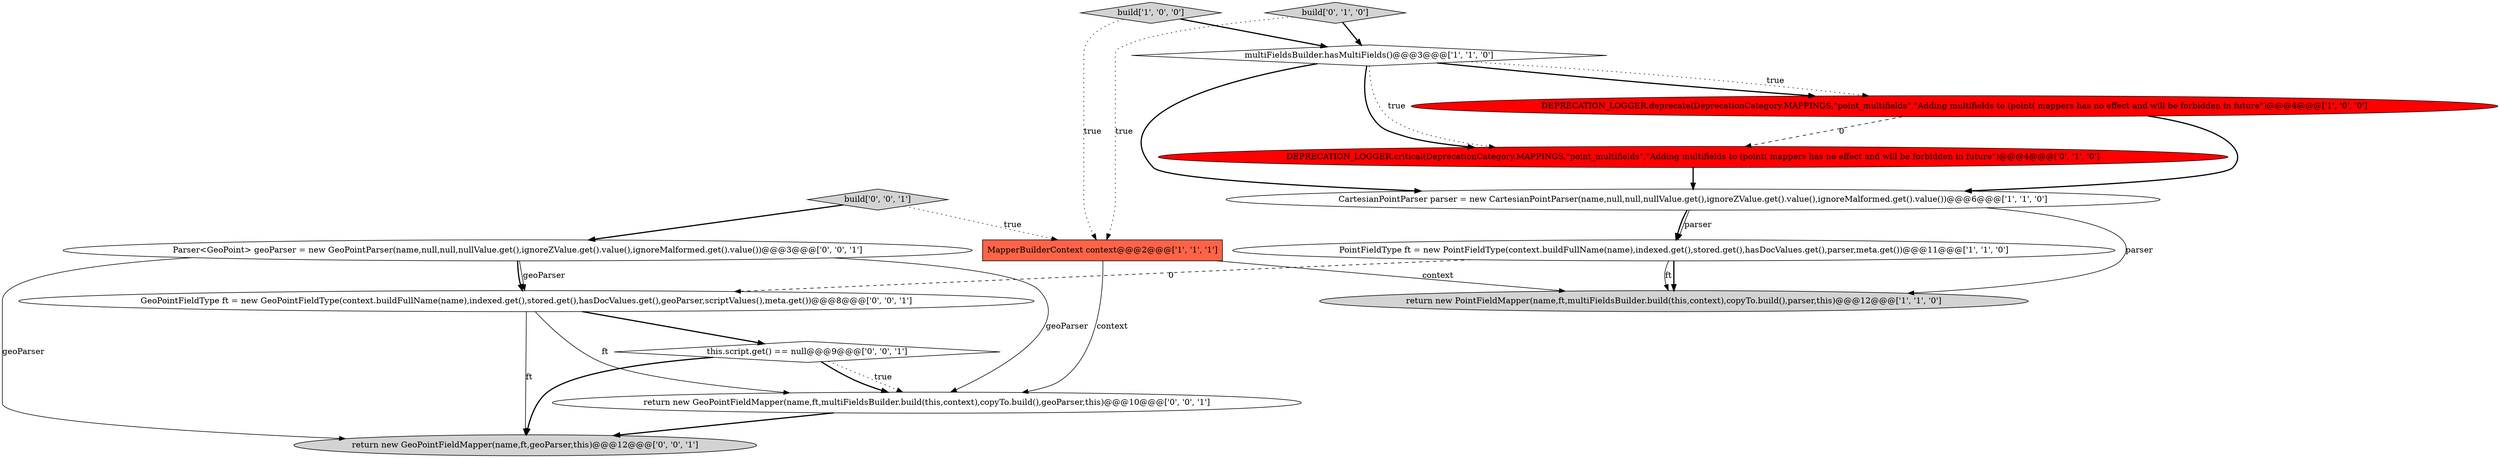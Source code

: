 digraph {
1 [style = filled, label = "build['1', '0', '0']", fillcolor = lightgray, shape = diamond image = "AAA0AAABBB1BBB"];
9 [style = filled, label = "build['0', '0', '1']", fillcolor = lightgray, shape = diamond image = "AAA0AAABBB3BBB"];
10 [style = filled, label = "return new GeoPointFieldMapper(name,ft,geoParser,this)@@@12@@@['0', '0', '1']", fillcolor = lightgray, shape = ellipse image = "AAA0AAABBB3BBB"];
4 [style = filled, label = "MapperBuilderContext context@@@2@@@['1', '1', '1']", fillcolor = tomato, shape = box image = "AAA0AAABBB1BBB"];
8 [style = filled, label = "build['0', '1', '0']", fillcolor = lightgray, shape = diamond image = "AAA0AAABBB2BBB"];
14 [style = filled, label = "this.script.get() == null@@@9@@@['0', '0', '1']", fillcolor = white, shape = diamond image = "AAA0AAABBB3BBB"];
5 [style = filled, label = "multiFieldsBuilder.hasMultiFields()@@@3@@@['1', '1', '0']", fillcolor = white, shape = diamond image = "AAA0AAABBB1BBB"];
6 [style = filled, label = "return new PointFieldMapper(name,ft,multiFieldsBuilder.build(this,context),copyTo.build(),parser,this)@@@12@@@['1', '1', '0']", fillcolor = lightgray, shape = ellipse image = "AAA0AAABBB1BBB"];
12 [style = filled, label = "Parser<GeoPoint> geoParser = new GeoPointParser(name,null,null,nullValue.get(),ignoreZValue.get().value(),ignoreMalformed.get().value())@@@3@@@['0', '0', '1']", fillcolor = white, shape = ellipse image = "AAA0AAABBB3BBB"];
2 [style = filled, label = "CartesianPointParser parser = new CartesianPointParser(name,null,null,nullValue.get(),ignoreZValue.get().value(),ignoreMalformed.get().value())@@@6@@@['1', '1', '0']", fillcolor = white, shape = ellipse image = "AAA0AAABBB1BBB"];
11 [style = filled, label = "return new GeoPointFieldMapper(name,ft,multiFieldsBuilder.build(this,context),copyTo.build(),geoParser,this)@@@10@@@['0', '0', '1']", fillcolor = white, shape = ellipse image = "AAA0AAABBB3BBB"];
7 [style = filled, label = "DEPRECATION_LOGGER.critical(DeprecationCategory.MAPPINGS,\"point_multifields\",\"Adding multifields to (point( mappers has no effect and will be forbidden in future\")@@@4@@@['0', '1', '0']", fillcolor = red, shape = ellipse image = "AAA1AAABBB2BBB"];
3 [style = filled, label = "PointFieldType ft = new PointFieldType(context.buildFullName(name),indexed.get(),stored.get(),hasDocValues.get(),parser,meta.get())@@@11@@@['1', '1', '0']", fillcolor = white, shape = ellipse image = "AAA0AAABBB1BBB"];
13 [style = filled, label = "GeoPointFieldType ft = new GeoPointFieldType(context.buildFullName(name),indexed.get(),stored.get(),hasDocValues.get(),geoParser,scriptValues(),meta.get())@@@8@@@['0', '0', '1']", fillcolor = white, shape = ellipse image = "AAA0AAABBB3BBB"];
0 [style = filled, label = "DEPRECATION_LOGGER.deprecate(DeprecationCategory.MAPPINGS,\"point_multifields\",\"Adding multifields to (point( mappers has no effect and will be forbidden in future\")@@@4@@@['1', '0', '0']", fillcolor = red, shape = ellipse image = "AAA1AAABBB1BBB"];
1->5 [style = bold, label=""];
12->10 [style = solid, label="geoParser"];
2->6 [style = solid, label="parser"];
4->6 [style = solid, label="context"];
2->3 [style = bold, label=""];
0->2 [style = bold, label=""];
14->10 [style = bold, label=""];
3->6 [style = bold, label=""];
1->4 [style = dotted, label="true"];
5->0 [style = dotted, label="true"];
12->13 [style = solid, label="geoParser"];
3->13 [style = dashed, label="0"];
8->4 [style = dotted, label="true"];
3->6 [style = solid, label="ft"];
12->13 [style = bold, label=""];
5->2 [style = bold, label=""];
8->5 [style = bold, label=""];
5->0 [style = bold, label=""];
13->10 [style = solid, label="ft"];
5->7 [style = dotted, label="true"];
7->2 [style = bold, label=""];
11->10 [style = bold, label=""];
2->3 [style = solid, label="parser"];
12->11 [style = solid, label="geoParser"];
9->4 [style = dotted, label="true"];
14->11 [style = dotted, label="true"];
5->7 [style = bold, label=""];
9->12 [style = bold, label=""];
4->11 [style = solid, label="context"];
0->7 [style = dashed, label="0"];
14->11 [style = bold, label=""];
13->11 [style = solid, label="ft"];
13->14 [style = bold, label=""];
}
